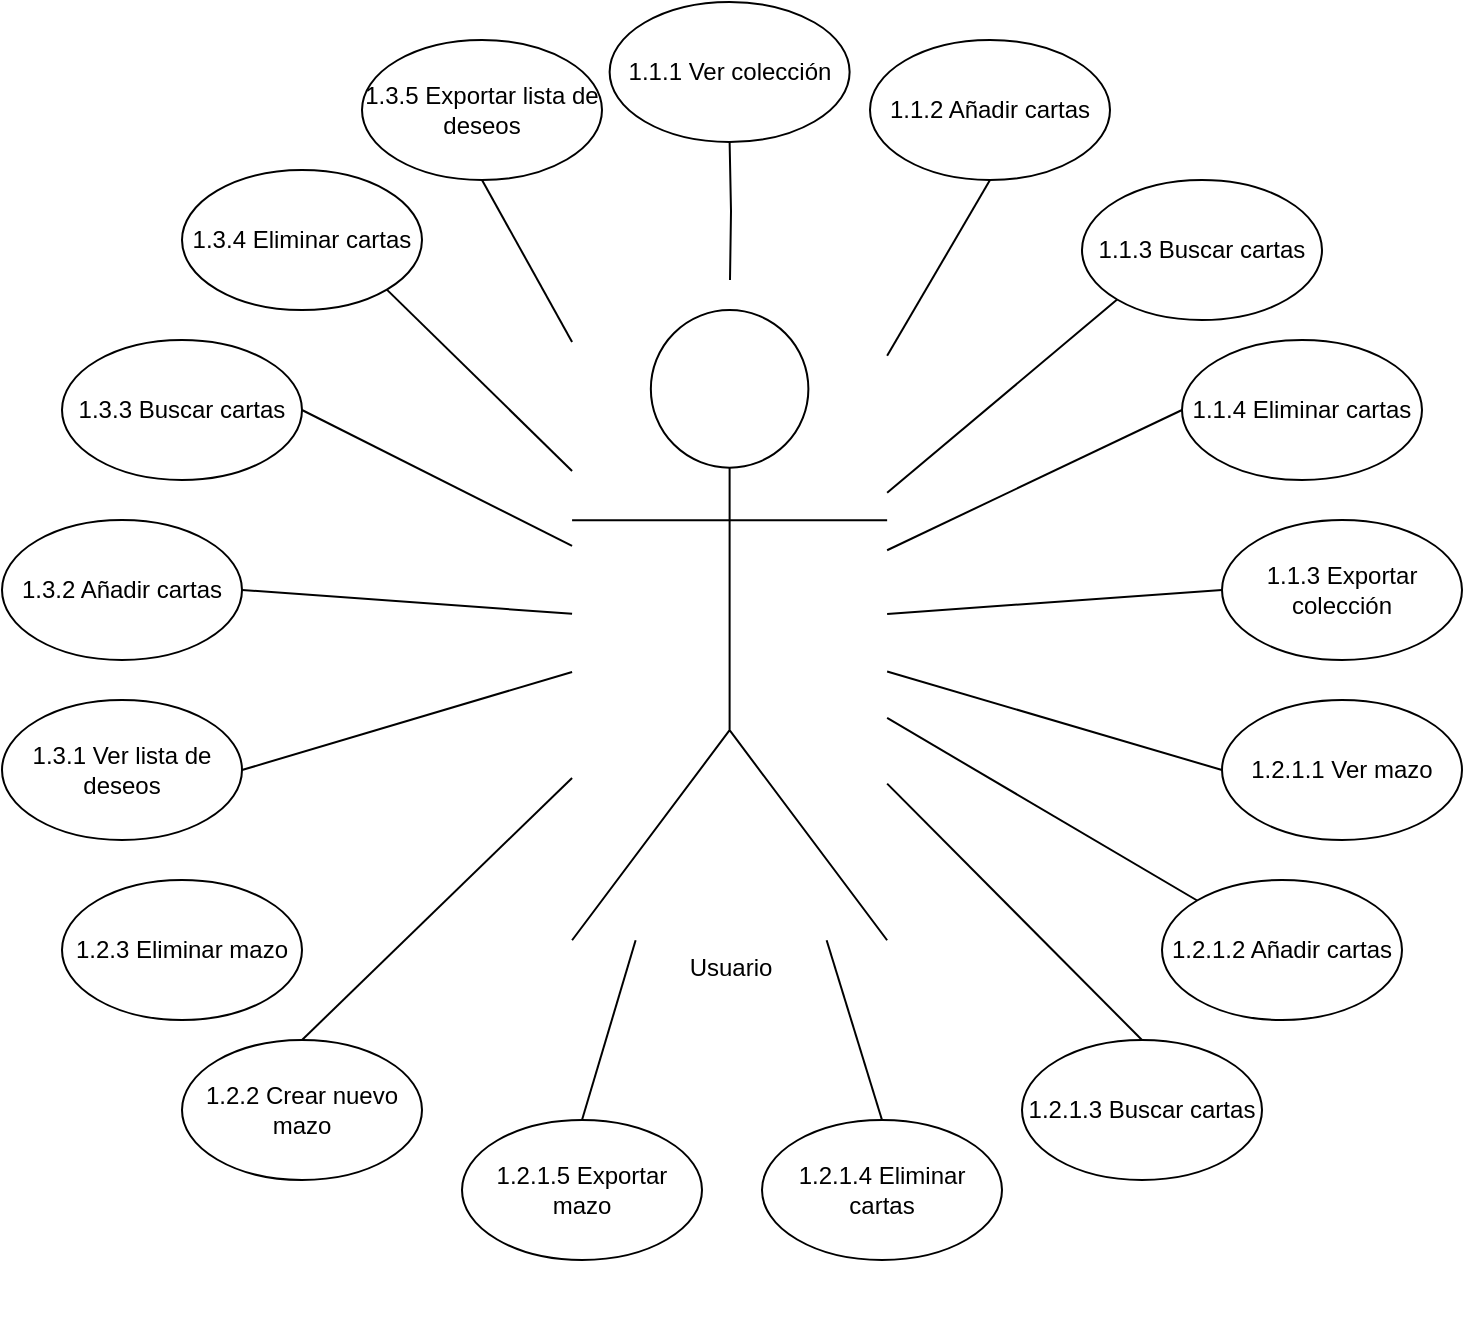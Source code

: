 <mxfile version="21.3.7" type="device">
  <diagram name="Página-1" id="yL9oCNAlH3fZYbKfEmBv">
    <mxGraphModel dx="1877" dy="1727" grid="1" gridSize="10" guides="1" tooltips="1" connect="1" arrows="1" fold="1" page="1" pageScale="1" pageWidth="827" pageHeight="1169" math="0" shadow="0">
      <root>
        <mxCell id="0" />
        <mxCell id="1" parent="0" />
        <mxCell id="ALg0Ko-HEizXIf_unuRx-22" value="" style="group" parent="1" vertex="1" connectable="0">
          <mxGeometry x="-20" y="-604.94" width="680" height="654.94" as="geometry" />
        </mxCell>
        <mxCell id="ALg0Ko-HEizXIf_unuRx-1" value="1.1.1 Ver colección" style="ellipse;whiteSpace=wrap;html=1;" parent="ALg0Ko-HEizXIf_unuRx-22" vertex="1">
          <mxGeometry x="243.81" y="-14.06" width="120" height="70" as="geometry" />
        </mxCell>
        <mxCell id="ALg0Ko-HEizXIf_unuRx-2" value="1.1.2 Añadir cartas" style="ellipse;whiteSpace=wrap;html=1;" parent="ALg0Ko-HEizXIf_unuRx-22" vertex="1">
          <mxGeometry x="374" y="4.94" width="120" height="70" as="geometry" />
        </mxCell>
        <mxCell id="ALg0Ko-HEizXIf_unuRx-3" value="1.1.3 Buscar cartas" style="ellipse;whiteSpace=wrap;html=1;" parent="ALg0Ko-HEizXIf_unuRx-22" vertex="1">
          <mxGeometry x="480" y="74.94" width="120" height="70" as="geometry" />
        </mxCell>
        <mxCell id="ALg0Ko-HEizXIf_unuRx-4" value="1.1.4 Eliminar cartas" style="ellipse;whiteSpace=wrap;html=1;" parent="ALg0Ko-HEizXIf_unuRx-22" vertex="1">
          <mxGeometry x="530" y="154.94" width="120" height="70" as="geometry" />
        </mxCell>
        <mxCell id="ALg0Ko-HEizXIf_unuRx-5" value="1.1.3 Exportar colección" style="ellipse;whiteSpace=wrap;html=1;" parent="ALg0Ko-HEizXIf_unuRx-22" vertex="1">
          <mxGeometry x="550" y="244.94" width="120" height="70" as="geometry" />
        </mxCell>
        <mxCell id="ALg0Ko-HEizXIf_unuRx-6" value="1.2.1.1 Ver mazo" style="ellipse;whiteSpace=wrap;html=1;" parent="ALg0Ko-HEizXIf_unuRx-22" vertex="1">
          <mxGeometry x="550" y="334.94" width="120" height="70" as="geometry" />
        </mxCell>
        <mxCell id="ALg0Ko-HEizXIf_unuRx-10" value="1.2.1.2 Añadir cartas" style="ellipse;whiteSpace=wrap;html=1;" parent="ALg0Ko-HEizXIf_unuRx-22" vertex="1">
          <mxGeometry x="520" y="424.94" width="120" height="70" as="geometry" />
        </mxCell>
        <mxCell id="ALg0Ko-HEizXIf_unuRx-9" value="1.2.1.3 Buscar cartas" style="ellipse;whiteSpace=wrap;html=1;" parent="ALg0Ko-HEizXIf_unuRx-22" vertex="1">
          <mxGeometry x="450" y="504.94" width="120" height="70" as="geometry" />
        </mxCell>
        <mxCell id="ALg0Ko-HEizXIf_unuRx-7" value="1.2.1.5 Exportar mazo" style="ellipse;whiteSpace=wrap;html=1;" parent="ALg0Ko-HEizXIf_unuRx-22" vertex="1">
          <mxGeometry x="170" y="544.94" width="120" height="70" as="geometry" />
        </mxCell>
        <mxCell id="ALg0Ko-HEizXIf_unuRx-11" value="1.2.2 Crear nuevo mazo" style="ellipse;whiteSpace=wrap;html=1;" parent="ALg0Ko-HEizXIf_unuRx-22" vertex="1">
          <mxGeometry x="30" y="504.94" width="120" height="70" as="geometry" />
        </mxCell>
        <mxCell id="ALg0Ko-HEizXIf_unuRx-12" value="1.2.3 Eliminar mazo" style="ellipse;whiteSpace=wrap;html=1;" parent="ALg0Ko-HEizXIf_unuRx-22" vertex="1">
          <mxGeometry x="-30" y="424.94" width="120" height="70" as="geometry" />
        </mxCell>
        <mxCell id="ALg0Ko-HEizXIf_unuRx-17" value="1.3.1 Ver lista de deseos" style="ellipse;whiteSpace=wrap;html=1;" parent="ALg0Ko-HEizXIf_unuRx-22" vertex="1">
          <mxGeometry x="-60" y="334.94" width="120" height="70" as="geometry" />
        </mxCell>
        <mxCell id="ALg0Ko-HEizXIf_unuRx-15" value="1.3.3 Buscar cartas" style="ellipse;whiteSpace=wrap;html=1;" parent="ALg0Ko-HEizXIf_unuRx-22" vertex="1">
          <mxGeometry x="-30" y="154.94" width="120" height="70" as="geometry" />
        </mxCell>
        <mxCell id="ALg0Ko-HEizXIf_unuRx-14" value="1.3.4 Eliminar cartas" style="ellipse;whiteSpace=wrap;html=1;" parent="ALg0Ko-HEizXIf_unuRx-22" vertex="1">
          <mxGeometry x="30" y="70.0" width="120" height="70" as="geometry" />
        </mxCell>
        <mxCell id="ALg0Ko-HEizXIf_unuRx-13" value="1.3.5 Exportar lista de deseos" style="ellipse;whiteSpace=wrap;html=1;" parent="ALg0Ko-HEizXIf_unuRx-22" vertex="1">
          <mxGeometry x="120" y="4.94" width="120" height="70" as="geometry" />
        </mxCell>
        <mxCell id="ALg0Ko-HEizXIf_unuRx-28" style="edgeStyle=orthogonalEdgeStyle;rounded=0;orthogonalLoop=1;jettySize=auto;html=1;entryX=0.5;entryY=1;entryDx=0;entryDy=0;endArrow=none;endFill=0;" parent="ALg0Ko-HEizXIf_unuRx-22" target="ALg0Ko-HEizXIf_unuRx-1" edge="1">
          <mxGeometry relative="1" as="geometry">
            <mxPoint x="304" y="124.94" as="sourcePoint" />
          </mxGeometry>
        </mxCell>
        <mxCell id="ALg0Ko-HEizXIf_unuRx-29" style="rounded=0;orthogonalLoop=1;jettySize=auto;html=1;entryX=0;entryY=0.5;entryDx=0;entryDy=0;endArrow=none;endFill=0;" parent="ALg0Ko-HEizXIf_unuRx-22" source="ALg0Ko-HEizXIf_unuRx-26" target="ALg0Ko-HEizXIf_unuRx-5" edge="1">
          <mxGeometry relative="1" as="geometry" />
        </mxCell>
        <mxCell id="ALg0Ko-HEizXIf_unuRx-30" style="edgeStyle=none;shape=connector;rounded=0;orthogonalLoop=1;jettySize=auto;html=1;entryX=0;entryY=0.5;entryDx=0;entryDy=0;labelBackgroundColor=default;strokeColor=default;fontFamily=Helvetica;fontSize=11;fontColor=default;endArrow=none;endFill=0;" parent="ALg0Ko-HEizXIf_unuRx-22" source="ALg0Ko-HEizXIf_unuRx-26" target="ALg0Ko-HEizXIf_unuRx-6" edge="1">
          <mxGeometry relative="1" as="geometry" />
        </mxCell>
        <mxCell id="ALg0Ko-HEizXIf_unuRx-32" style="edgeStyle=none;shape=connector;rounded=0;orthogonalLoop=1;jettySize=auto;html=1;entryX=1;entryY=0.5;entryDx=0;entryDy=0;labelBackgroundColor=default;strokeColor=default;fontFamily=Helvetica;fontSize=11;fontColor=default;endArrow=none;endFill=0;" parent="ALg0Ko-HEizXIf_unuRx-22" source="ALg0Ko-HEizXIf_unuRx-26" target="ALg0Ko-HEizXIf_unuRx-17" edge="1">
          <mxGeometry relative="1" as="geometry" />
        </mxCell>
        <mxCell id="ALg0Ko-HEizXIf_unuRx-34" style="edgeStyle=none;shape=connector;rounded=0;orthogonalLoop=1;jettySize=auto;html=1;entryX=0.5;entryY=0;entryDx=0;entryDy=0;labelBackgroundColor=default;strokeColor=default;fontFamily=Helvetica;fontSize=11;fontColor=default;endArrow=none;endFill=0;" parent="ALg0Ko-HEizXIf_unuRx-22" source="ALg0Ko-HEizXIf_unuRx-26" target="ALg0Ko-HEizXIf_unuRx-7" edge="1">
          <mxGeometry relative="1" as="geometry" />
        </mxCell>
        <mxCell id="ALg0Ko-HEizXIf_unuRx-35" style="edgeStyle=none;shape=connector;rounded=0;orthogonalLoop=1;jettySize=auto;html=1;entryX=0.5;entryY=1;entryDx=0;entryDy=0;labelBackgroundColor=default;strokeColor=default;fontFamily=Helvetica;fontSize=11;fontColor=default;endArrow=none;endFill=0;" parent="ALg0Ko-HEizXIf_unuRx-22" source="ALg0Ko-HEizXIf_unuRx-26" target="ALg0Ko-HEizXIf_unuRx-13" edge="1">
          <mxGeometry relative="1" as="geometry" />
        </mxCell>
        <mxCell id="ALg0Ko-HEizXIf_unuRx-36" style="edgeStyle=none;shape=connector;rounded=0;orthogonalLoop=1;jettySize=auto;html=1;entryX=0.5;entryY=1;entryDx=0;entryDy=0;labelBackgroundColor=default;strokeColor=default;fontFamily=Helvetica;fontSize=11;fontColor=default;endArrow=none;endFill=0;" parent="ALg0Ko-HEizXIf_unuRx-22" source="ALg0Ko-HEizXIf_unuRx-26" target="ALg0Ko-HEizXIf_unuRx-2" edge="1">
          <mxGeometry relative="1" as="geometry" />
        </mxCell>
        <mxCell id="ALg0Ko-HEizXIf_unuRx-37" style="edgeStyle=none;shape=connector;rounded=0;orthogonalLoop=1;jettySize=auto;html=1;entryX=0.5;entryY=0;entryDx=0;entryDy=0;labelBackgroundColor=default;strokeColor=default;fontFamily=Helvetica;fontSize=11;fontColor=default;endArrow=none;endFill=0;" parent="ALg0Ko-HEizXIf_unuRx-22" source="ALg0Ko-HEizXIf_unuRx-26" target="ALg0Ko-HEizXIf_unuRx-11" edge="1">
          <mxGeometry relative="1" as="geometry" />
        </mxCell>
        <mxCell id="ALg0Ko-HEizXIf_unuRx-38" style="edgeStyle=none;shape=connector;rounded=0;orthogonalLoop=1;jettySize=auto;html=1;entryX=0.5;entryY=0;entryDx=0;entryDy=0;labelBackgroundColor=default;strokeColor=default;fontFamily=Helvetica;fontSize=11;fontColor=default;endArrow=none;endFill=0;" parent="ALg0Ko-HEizXIf_unuRx-22" source="ALg0Ko-HEizXIf_unuRx-26" target="ALg0Ko-HEizXIf_unuRx-9" edge="1">
          <mxGeometry relative="1" as="geometry" />
        </mxCell>
        <mxCell id="ALg0Ko-HEizXIf_unuRx-39" style="edgeStyle=none;shape=connector;rounded=0;orthogonalLoop=1;jettySize=auto;html=1;entryX=1;entryY=1;entryDx=0;entryDy=0;labelBackgroundColor=default;strokeColor=default;fontFamily=Helvetica;fontSize=11;fontColor=default;endArrow=none;endFill=0;" parent="ALg0Ko-HEizXIf_unuRx-22" source="ALg0Ko-HEizXIf_unuRx-26" target="ALg0Ko-HEizXIf_unuRx-14" edge="1">
          <mxGeometry relative="1" as="geometry" />
        </mxCell>
        <mxCell id="ALg0Ko-HEizXIf_unuRx-40" style="edgeStyle=none;shape=connector;rounded=0;orthogonalLoop=1;jettySize=auto;html=1;entryX=0;entryY=1;entryDx=0;entryDy=0;labelBackgroundColor=default;strokeColor=default;fontFamily=Helvetica;fontSize=11;fontColor=default;endArrow=none;endFill=0;" parent="ALg0Ko-HEizXIf_unuRx-22" source="ALg0Ko-HEizXIf_unuRx-26" target="ALg0Ko-HEizXIf_unuRx-3" edge="1">
          <mxGeometry relative="1" as="geometry" />
        </mxCell>
        <mxCell id="ALg0Ko-HEizXIf_unuRx-41" style="edgeStyle=none;shape=connector;rounded=0;orthogonalLoop=1;jettySize=auto;html=1;entryX=1;entryY=0.5;entryDx=0;entryDy=0;labelBackgroundColor=default;strokeColor=default;fontFamily=Helvetica;fontSize=11;fontColor=default;endArrow=none;endFill=0;" parent="ALg0Ko-HEizXIf_unuRx-22" source="ALg0Ko-HEizXIf_unuRx-26" target="ALg0Ko-HEizXIf_unuRx-15" edge="1">
          <mxGeometry relative="1" as="geometry" />
        </mxCell>
        <mxCell id="ALg0Ko-HEizXIf_unuRx-42" style="edgeStyle=none;shape=connector;rounded=0;orthogonalLoop=1;jettySize=auto;html=1;entryX=0;entryY=0.5;entryDx=0;entryDy=0;labelBackgroundColor=default;strokeColor=default;fontFamily=Helvetica;fontSize=11;fontColor=default;endArrow=none;endFill=0;" parent="ALg0Ko-HEizXIf_unuRx-22" source="ALg0Ko-HEizXIf_unuRx-26" target="ALg0Ko-HEizXIf_unuRx-4" edge="1">
          <mxGeometry relative="1" as="geometry" />
        </mxCell>
        <mxCell id="jfiDFGYQ7eW39am2v0Kd-2" style="rounded=0;orthogonalLoop=1;jettySize=auto;html=1;entryX=0;entryY=0;entryDx=0;entryDy=0;endArrow=none;endFill=0;" parent="ALg0Ko-HEizXIf_unuRx-22" source="ALg0Ko-HEizXIf_unuRx-26" target="ALg0Ko-HEizXIf_unuRx-10" edge="1">
          <mxGeometry relative="1" as="geometry" />
        </mxCell>
        <mxCell id="ALg0Ko-HEizXIf_unuRx-26" value="&lt;div&gt;Usuario&lt;/div&gt;" style="shape=umlActor;verticalLabelPosition=bottom;verticalAlign=top;html=1;outlineConnect=0;" parent="ALg0Ko-HEizXIf_unuRx-22" vertex="1">
          <mxGeometry x="225.04" y="140" width="157.53" height="315.06" as="geometry" />
        </mxCell>
        <mxCell id="ALg0Ko-HEizXIf_unuRx-8" value="1.2.1.4 Eliminar cartas" style="ellipse;whiteSpace=wrap;html=1;" parent="ALg0Ko-HEizXIf_unuRx-22" vertex="1">
          <mxGeometry x="320" y="544.94" width="120" height="70" as="geometry" />
        </mxCell>
        <mxCell id="ALg0Ko-HEizXIf_unuRx-33" style="edgeStyle=none;shape=connector;rounded=0;orthogonalLoop=1;jettySize=auto;html=1;entryX=0.5;entryY=0;entryDx=0;entryDy=0;labelBackgroundColor=default;strokeColor=default;fontFamily=Helvetica;fontSize=11;fontColor=default;endArrow=none;endFill=0;" parent="ALg0Ko-HEizXIf_unuRx-22" source="ALg0Ko-HEizXIf_unuRx-26" target="ALg0Ko-HEizXIf_unuRx-8" edge="1">
          <mxGeometry relative="1" as="geometry" />
        </mxCell>
        <mxCell id="ALg0Ko-HEizXIf_unuRx-16" value="1.3.2 Añadir cartas" style="ellipse;whiteSpace=wrap;html=1;" parent="1" vertex="1">
          <mxGeometry x="-80" y="-360" width="120" height="70" as="geometry" />
        </mxCell>
        <mxCell id="ALg0Ko-HEizXIf_unuRx-31" style="edgeStyle=none;shape=connector;rounded=0;orthogonalLoop=1;jettySize=auto;html=1;entryX=1;entryY=0.5;entryDx=0;entryDy=0;labelBackgroundColor=default;strokeColor=default;fontFamily=Helvetica;fontSize=11;fontColor=default;endArrow=none;endFill=0;" parent="1" source="ALg0Ko-HEizXIf_unuRx-26" target="ALg0Ko-HEizXIf_unuRx-16" edge="1">
          <mxGeometry relative="1" as="geometry" />
        </mxCell>
      </root>
    </mxGraphModel>
  </diagram>
</mxfile>
